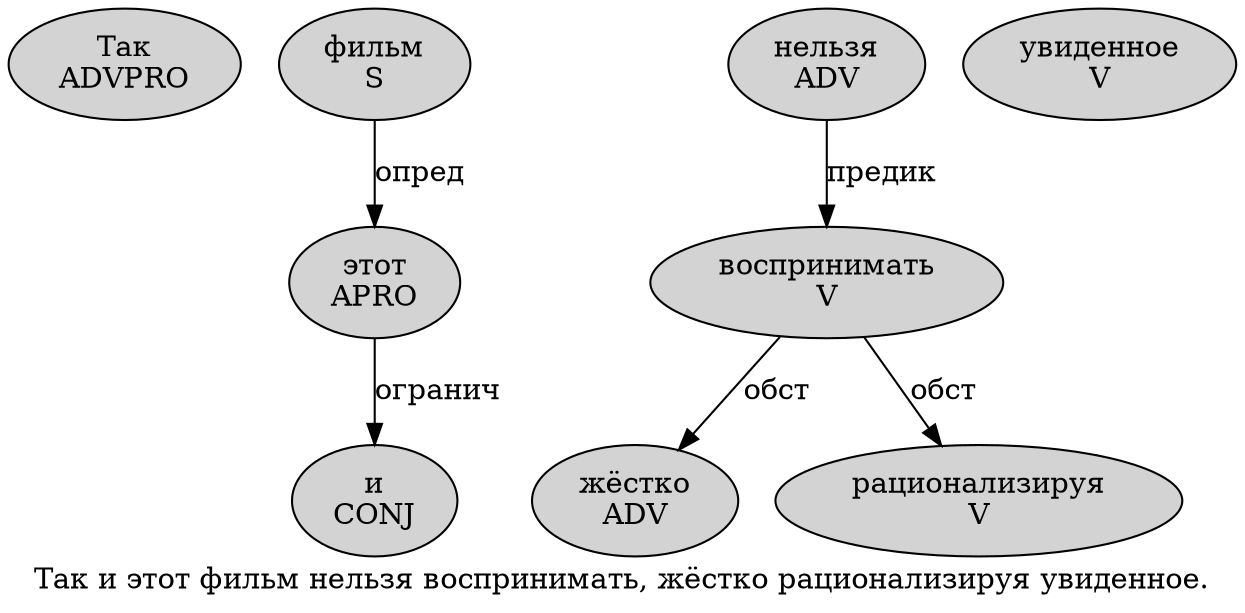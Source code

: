 digraph SENTENCE_1230 {
	graph [label="Так и этот фильм нельзя воспринимать, жёстко рационализируя увиденное."]
	node [style=filled]
		0 [label="Так
ADVPRO" color="" fillcolor=lightgray penwidth=1 shape=ellipse]
		1 [label="и
CONJ" color="" fillcolor=lightgray penwidth=1 shape=ellipse]
		2 [label="этот
APRO" color="" fillcolor=lightgray penwidth=1 shape=ellipse]
		3 [label="фильм
S" color="" fillcolor=lightgray penwidth=1 shape=ellipse]
		4 [label="нельзя
ADV" color="" fillcolor=lightgray penwidth=1 shape=ellipse]
		5 [label="воспринимать
V" color="" fillcolor=lightgray penwidth=1 shape=ellipse]
		7 [label="жёстко
ADV" color="" fillcolor=lightgray penwidth=1 shape=ellipse]
		8 [label="рационализируя
V" color="" fillcolor=lightgray penwidth=1 shape=ellipse]
		9 [label="увиденное
V" color="" fillcolor=lightgray penwidth=1 shape=ellipse]
			4 -> 5 [label="предик"]
			2 -> 1 [label="огранич"]
			3 -> 2 [label="опред"]
			5 -> 7 [label="обст"]
			5 -> 8 [label="обст"]
}